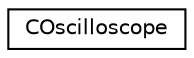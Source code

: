 digraph "Graphical Class Hierarchy"
{
 // LATEX_PDF_SIZE
  edge [fontname="Helvetica",fontsize="10",labelfontname="Helvetica",labelfontsize="10"];
  node [fontname="Helvetica",fontsize="10",shape=record];
  rankdir="LR";
  Node0 [label="COscilloscope",height=0.2,width=0.4,color="black", fillcolor="white", style="filled",URL="$class_c_oscilloscope.html",tooltip=" "];
}
